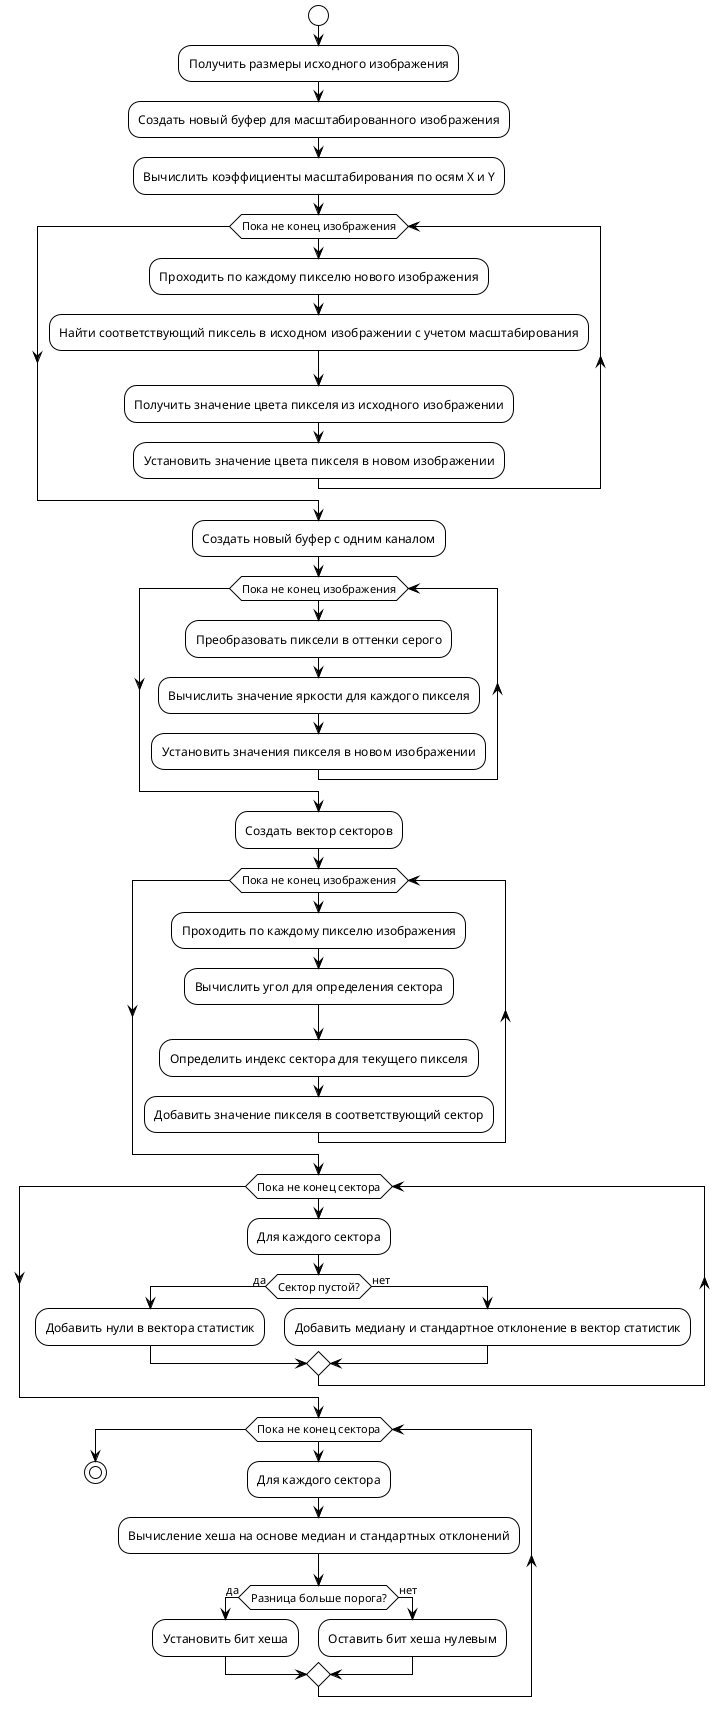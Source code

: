 @startuml
!theme mono
start
:Получить размеры исходного изображения;
:Создать новый буфер для масштабированного изображения;
:Вычислить коэффициенты масштабирования по осям X и Y;
while (Пока не конец изображения)
    :Проходить по каждому пикселю нового изображения;
    :Найти соответствующий пиксель в исходном изображении с учетом масштабирования;
    :Получить значение цвета пикселя из исходного изображении;
    :Установить значение цвета пикселя в новом изображении;
endwhile
:Создать новый буфер с одним каналом;
while (Пока не конец изображения)
    :Преобразовать пиксели в оттенки серого;
    :Вычислить значение яркости для каждого пикселя;
    :Установить значения пикселя в новом изображении;
endwhile
:Создать вектор секторов;
while (Пока не конец изображения)
    :Проходить по каждому пикселю изображения;
    :Вычислить угол для определения сектора;
    :Определить индекс сектора для текущего пикселя;
    :Добавить значение пикселя в соответствующий сектор;
endwhile
while (Пока не конец сектора)
    :Для каждого сектора;
    if (Сектор пустой?) then (да)
        :Добавить нули в вектора статистик;
    else (нет)
        :Добавить медиану и стандартное отклонение в вектор статистик;
    endif
endwhile
while (Пока не конец сектора)
    :Для каждого сектора;
    :Вычисление хеша на основе медиан и стандартных отклонений;
    if (Разница больше порога?) then (да)
        :Установить бит хеша;
    else (нет)
        :Оставить бит хеша нулевым;
    endif
endwhile
stop
@enduml
